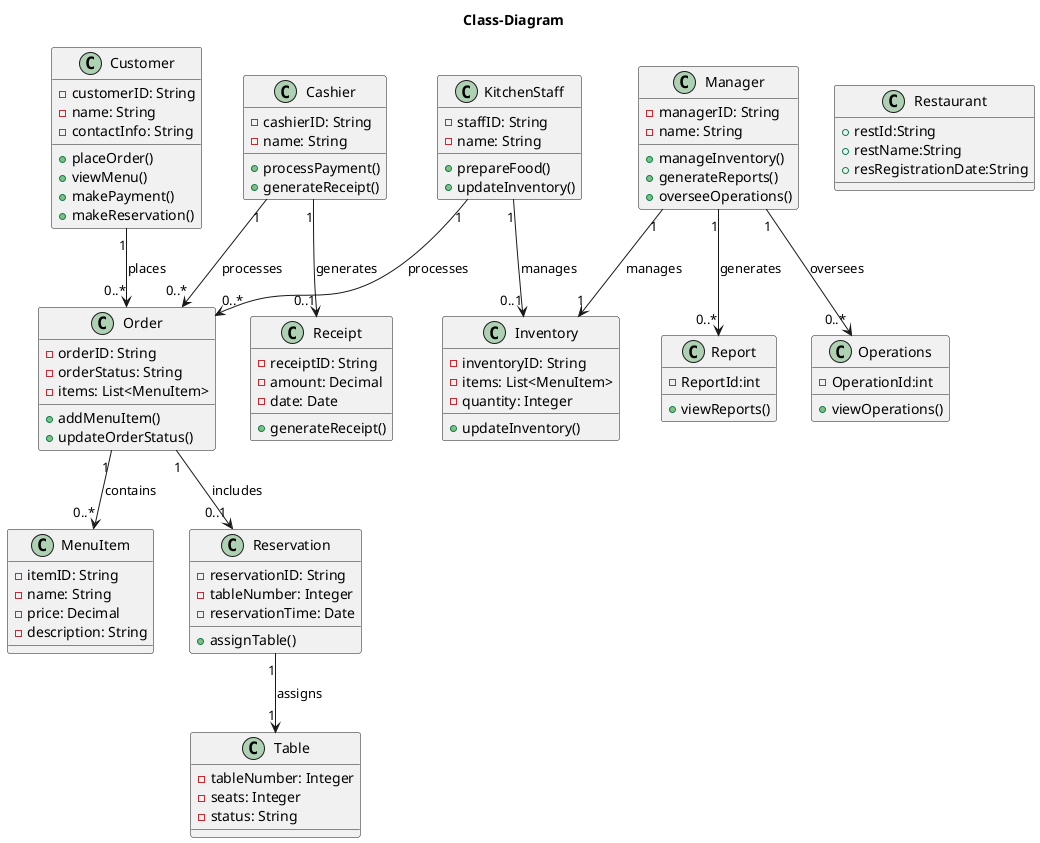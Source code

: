 @startuml

title "Class-Diagram"
' Define the classes
class Customer {
    - customerID: String
    - name: String
    - contactInfo: String
    + placeOrder()
    + viewMenu()
    + makePayment()
    + makeReservation()
}

class Restaurant
{
    +restId:String
    +restName:String
    +resRegistrationDate:String
}

class Order {
    - orderID: String
    - orderStatus: String
    - items: List<MenuItem>
    + addMenuItem()
    + updateOrderStatus()
}

class MenuItem {
    - itemID: String
    - name: String
    - price: Decimal
    - description: String
}

class Reservation {
    - reservationID: String
    - tableNumber: Integer
    - reservationTime: Date
    + assignTable()
}

class Table {
    - tableNumber: Integer
    - seats: Integer
    - status: String
}

class KitchenStaff {
    - staffID: String
    - name: String
    + prepareFood()
    + updateInventory()
}

class Inventory {
    - inventoryID: String
    - items: List<MenuItem>
    - quantity: Integer
    + updateInventory()
}

class Cashier {
    - cashierID: String
    - name: String
    + processPayment()
    + generateReceipt()
}

class Receipt {
    - receiptID: String
    - amount: Decimal
    - date: Date
    + generateReceipt()
}

class Manager {
    - managerID: String
    - name: String
    + manageInventory()
    + generateReports()
    + overseeOperations()
}

class Operations{
-OperationId:int
+viewOperations()
}

class Report{
-ReportId:int
+viewReports()
}


' Relationships
Customer "1" --> "0..*" Order : places
Order "1" --> "0..*" MenuItem : contains
Order "1" --> "0..1" Reservation : includes
Reservation "1" --> "1" Table : assigns
KitchenStaff "1" --> "0..1" Inventory : manages
KitchenStaff "1" --> "0..*" Order : processes
Cashier "1" --> "0..1" Receipt : generates
Cashier "1" --> "0..*" Order : processes
Manager "1" --> "1" Inventory : manages
Manager "1" --> "0..*" Report : generates
Manager "1" --> "0..*" Operations : oversees
@enduml